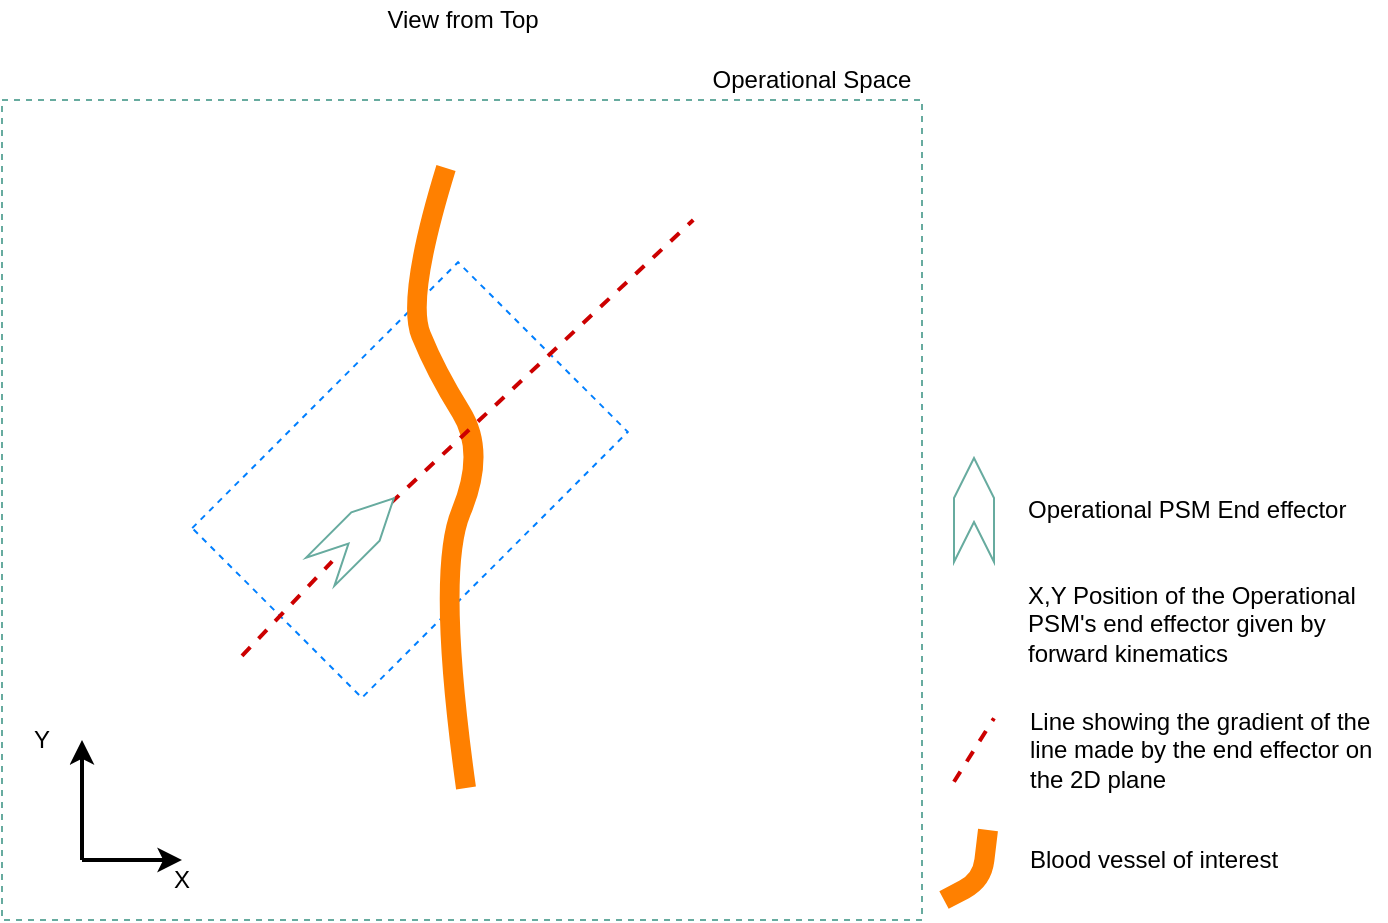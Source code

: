 <mxfile version="14.4.4" type="device"><diagram id="X6JuDnRyKA26-6ER2pIs" name="Page-1"><mxGraphModel dx="1186" dy="663" grid="1" gridSize="10" guides="1" tooltips="1" connect="1" arrows="1" fold="1" page="1" pageScale="1" pageWidth="850" pageHeight="1100" math="0" shadow="0"><root><mxCell id="0"/><mxCell id="1" parent="0"/><mxCell id="sJPCU7SEH9aKG7QFl_dD-32" value="" style="rounded=0;whiteSpace=wrap;html=1;dashed=1;sketch=0;strokeColor=#67AB9F;align=left;" parent="1" vertex="1"><mxGeometry x="140" y="110" width="460" height="410" as="geometry"/></mxCell><mxCell id="sJPCU7SEH9aKG7QFl_dD-24" value="" style="rounded=0;whiteSpace=wrap;html=1;sketch=0;align=left;labelBorderColor=none;dashed=1;rotation=-45;strokeColor=#007FFF;" parent="1" vertex="1"><mxGeometry x="250" y="240" width="188" height="120" as="geometry"/></mxCell><mxCell id="sJPCU7SEH9aKG7QFl_dD-30" value="" style="curved=1;endArrow=none;html=1;strokeColor=#FF8000;strokeWidth=10;endFill=0;targetPerimeterSpacing=1;startArrow=none;startFill=0;" parent="1" edge="1"><mxGeometry width="50" height="50" relative="1" as="geometry"><mxPoint x="372" y="454" as="sourcePoint"/><mxPoint x="362" y="144" as="targetPoint"/><Array as="points"><mxPoint x="357" y="346"/><mxPoint x="382" y="286"/><mxPoint x="357" y="246"/><mxPoint x="342" y="209"/></Array></mxGeometry></mxCell><mxCell id="sJPCU7SEH9aKG7QFl_dD-10" value="" style="endArrow=none;dashed=1;html=1;strokeWidth=2;strokeColor=#CC0000;" parent="1" edge="1"><mxGeometry width="50" height="50" relative="1" as="geometry"><mxPoint x="334.117" y="311.788" as="sourcePoint"/><mxPoint x="485.62" y="170" as="targetPoint"/></mxGeometry></mxCell><mxCell id="sJPCU7SEH9aKG7QFl_dD-20" value="" style="shape=step;perimeter=stepPerimeter;whiteSpace=wrap;html=1;fixedSize=1;sketch=0;align=left;rotation=-45;strokeColor=#67AB9F;" parent="1" vertex="1"><mxGeometry x="291.5" y="317.5" width="52" height="20" as="geometry"/></mxCell><mxCell id="sJPCU7SEH9aKG7QFl_dD-2" value="Operational Space" style="text;html=1;strokeColor=none;fillColor=none;align=center;verticalAlign=middle;whiteSpace=wrap;rounded=0;" parent="1" vertex="1"><mxGeometry x="490" y="90" width="110" height="20" as="geometry"/></mxCell><mxCell id="sJPCU7SEH9aKG7QFl_dD-3" value="View from Top" style="text;html=1;strokeColor=none;fillColor=none;align=center;verticalAlign=middle;whiteSpace=wrap;rounded=0;" parent="1" vertex="1"><mxGeometry x="322.5" y="60" width="95" height="20" as="geometry"/></mxCell><mxCell id="sJPCU7SEH9aKG7QFl_dD-4" value="" style="endArrow=classic;html=1;strokeWidth=2;" parent="1" edge="1"><mxGeometry width="50" height="50" relative="1" as="geometry"><mxPoint x="180" y="490" as="sourcePoint"/><mxPoint x="180" y="430" as="targetPoint"/></mxGeometry></mxCell><mxCell id="sJPCU7SEH9aKG7QFl_dD-5" value="" style="endArrow=classic;html=1;strokeWidth=2;" parent="1" edge="1"><mxGeometry width="50" height="50" relative="1" as="geometry"><mxPoint x="180" y="490" as="sourcePoint"/><mxPoint x="230" y="490" as="targetPoint"/></mxGeometry></mxCell><mxCell id="sJPCU7SEH9aKG7QFl_dD-6" value="X" style="text;html=1;strokeColor=none;fillColor=none;align=center;verticalAlign=middle;whiteSpace=wrap;rounded=0;" parent="1" vertex="1"><mxGeometry x="210" y="490" width="40" height="20" as="geometry"/></mxCell><mxCell id="sJPCU7SEH9aKG7QFl_dD-7" value="Y" style="text;html=1;strokeColor=none;fillColor=none;align=center;verticalAlign=middle;whiteSpace=wrap;rounded=0;" parent="1" vertex="1"><mxGeometry x="140" y="420" width="40" height="20" as="geometry"/></mxCell><mxCell id="sJPCU7SEH9aKG7QFl_dD-11" value="" style="endArrow=none;dashed=1;html=1;strokeWidth=2;strokeColor=#CC0000;" parent="1" edge="1"><mxGeometry width="50" height="50" relative="1" as="geometry"><mxPoint x="260" y="387.96" as="sourcePoint"/><mxPoint x="305.079" y="340.657" as="targetPoint"/></mxGeometry></mxCell><mxCell id="sJPCU7SEH9aKG7QFl_dD-13" value="Operational PSM End effector" style="text;html=1;strokeColor=none;fillColor=none;align=left;verticalAlign=middle;whiteSpace=wrap;rounded=0;" parent="1" vertex="1"><mxGeometry x="651" y="305" width="180" height="20" as="geometry"/></mxCell><mxCell id="sJPCU7SEH9aKG7QFl_dD-17" value="" style="shape=image;html=1;verticalAlign=top;verticalLabelPosition=bottom;labelBackgroundColor=#ffffff;imageAspect=0;aspect=fixed;image=https://cdn0.iconfinder.com/data/icons/octicons/1024/x-128.png;sketch=0;" parent="1" vertex="1"><mxGeometry x="611" y="357" width="30" height="30" as="geometry"/></mxCell><mxCell id="sJPCU7SEH9aKG7QFl_dD-18" value="X,Y Position of the Operational PSM's end effector given by forward kinematics" style="text;html=1;strokeColor=none;fillColor=none;align=left;verticalAlign=middle;whiteSpace=wrap;rounded=0;" parent="1" vertex="1"><mxGeometry x="651" y="347" width="180" height="50" as="geometry"/></mxCell><mxCell id="sJPCU7SEH9aKG7QFl_dD-16" value="" style="shape=image;html=1;verticalAlign=top;verticalLabelPosition=bottom;labelBackgroundColor=#ffffff;imageAspect=0;aspect=fixed;image=https://cdn0.iconfinder.com/data/icons/octicons/1024/x-128.png;sketch=0;" parent="1" vertex="1"><mxGeometry x="313" y="317" width="15" height="15" as="geometry"/></mxCell><mxCell id="sJPCU7SEH9aKG7QFl_dD-22" value="" style="shape=step;perimeter=stepPerimeter;whiteSpace=wrap;html=1;fixedSize=1;sketch=0;align=left;rotation=-90;strokeColor=#67AB9F;" parent="1" vertex="1"><mxGeometry x="600" y="305" width="52" height="20" as="geometry"/></mxCell><mxCell id="sJPCU7SEH9aKG7QFl_dD-26" value="" style="endArrow=none;dashed=1;html=1;strokeWidth=2;strokeColor=#CC0000;" parent="1" edge="1"><mxGeometry width="50" height="50" relative="1" as="geometry"><mxPoint x="615.997" y="450.898" as="sourcePoint"/><mxPoint x="636" y="419.11" as="targetPoint"/></mxGeometry></mxCell><mxCell id="sJPCU7SEH9aKG7QFl_dD-27" value="Line showing the gradient of the line made by&amp;nbsp;the end effector on the 2D plane" style="text;html=1;strokeColor=none;fillColor=none;align=left;verticalAlign=middle;whiteSpace=wrap;rounded=0;" parent="1" vertex="1"><mxGeometry x="652" y="410" width="180" height="50" as="geometry"/></mxCell><mxCell id="sJPCU7SEH9aKG7QFl_dD-34" value="" style="endArrow=none;html=1;strokeColor=#FF8000;strokeWidth=10;" parent="1" edge="1"><mxGeometry width="50" height="50" relative="1" as="geometry"><mxPoint x="611" y="510" as="sourcePoint"/><mxPoint x="633" y="475" as="targetPoint"/><Array as="points"><mxPoint x="630" y="500"/></Array></mxGeometry></mxCell><mxCell id="sJPCU7SEH9aKG7QFl_dD-35" value="Blood vessel of interest" style="text;html=1;strokeColor=none;fillColor=none;align=left;verticalAlign=middle;whiteSpace=wrap;rounded=0;" parent="1" vertex="1"><mxGeometry x="652" y="480" width="180" height="20" as="geometry"/></mxCell></root></mxGraphModel></diagram></mxfile>